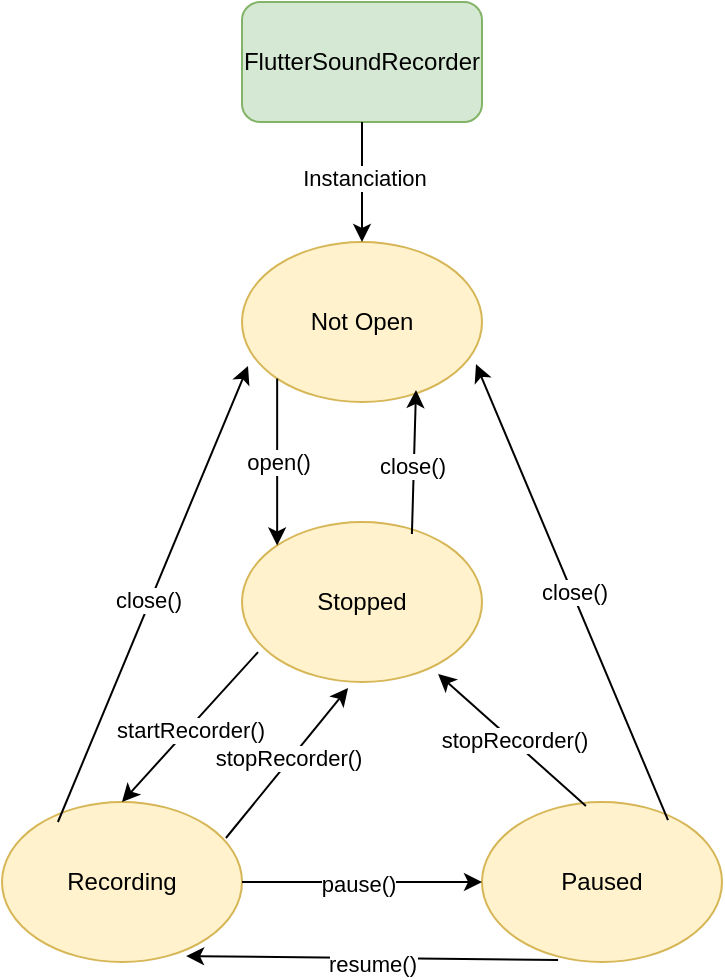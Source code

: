 <mxfile version="26.1.0">
  <diagram name="Page-1" id="MAxB2YevE9gOM-UdldaC">
    <mxGraphModel dx="930" dy="1112" grid="1" gridSize="10" guides="1" tooltips="1" connect="1" arrows="1" fold="1" page="1" pageScale="1" pageWidth="850" pageHeight="1100" math="0" shadow="0">
      <root>
        <mxCell id="0" />
        <mxCell id="1" parent="0" />
        <mxCell id="k9N3vJOCtD8czAS6pR8e-1" value="FlutterSoundRecorder" style="rounded=1;whiteSpace=wrap;html=1;fillColor=#d5e8d4;strokeColor=#82b366;" parent="1" vertex="1">
          <mxGeometry x="360" y="40" width="120" height="60" as="geometry" />
        </mxCell>
        <mxCell id="k9N3vJOCtD8czAS6pR8e-2" value="Not Open" style="ellipse;whiteSpace=wrap;html=1;fillColor=#fff2cc;strokeColor=#d6b656;" parent="1" vertex="1">
          <mxGeometry x="360" y="160" width="120" height="80" as="geometry" />
        </mxCell>
        <mxCell id="k9N3vJOCtD8czAS6pR8e-3" value="Stopped" style="ellipse;whiteSpace=wrap;html=1;fillColor=#fff2cc;strokeColor=#d6b656;" parent="1" vertex="1">
          <mxGeometry x="360" y="300" width="120" height="80" as="geometry" />
        </mxCell>
        <mxCell id="k9N3vJOCtD8czAS6pR8e-4" value="Recording" style="ellipse;whiteSpace=wrap;html=1;fillColor=#fff2cc;strokeColor=#d6b656;" parent="1" vertex="1">
          <mxGeometry x="240" y="440" width="120" height="80" as="geometry" />
        </mxCell>
        <mxCell id="k9N3vJOCtD8czAS6pR8e-5" value="Paused" style="ellipse;whiteSpace=wrap;html=1;fillColor=#fff2cc;strokeColor=#d6b656;" parent="1" vertex="1">
          <mxGeometry x="480" y="440" width="120" height="80" as="geometry" />
        </mxCell>
        <mxCell id="k9N3vJOCtD8czAS6pR8e-8" value="" style="endArrow=classic;html=1;rounded=0;exitX=0.5;exitY=1;exitDx=0;exitDy=0;entryX=0.5;entryY=0;entryDx=0;entryDy=0;" parent="1" source="k9N3vJOCtD8czAS6pR8e-1" target="k9N3vJOCtD8czAS6pR8e-2" edge="1">
          <mxGeometry width="50" height="50" relative="1" as="geometry">
            <mxPoint x="400" y="590" as="sourcePoint" />
            <mxPoint x="450" y="540" as="targetPoint" />
            <Array as="points" />
          </mxGeometry>
        </mxCell>
        <mxCell id="k9N3vJOCtD8czAS6pR8e-23" value="Instanciation" style="edgeLabel;html=1;align=center;verticalAlign=middle;resizable=0;points=[];" parent="k9N3vJOCtD8czAS6pR8e-8" vertex="1" connectable="0">
          <mxGeometry x="-0.067" y="1" relative="1" as="geometry">
            <mxPoint as="offset" />
          </mxGeometry>
        </mxCell>
        <mxCell id="k9N3vJOCtD8czAS6pR8e-9" value="open()" style="endArrow=classic;html=1;rounded=0;entryX=0;entryY=0;entryDx=0;entryDy=0;exitX=0;exitY=1;exitDx=0;exitDy=0;" parent="1" source="k9N3vJOCtD8czAS6pR8e-2" target="k9N3vJOCtD8czAS6pR8e-3" edge="1">
          <mxGeometry width="50" height="50" relative="1" as="geometry">
            <mxPoint x="350" y="240" as="sourcePoint" />
            <mxPoint x="450" y="540" as="targetPoint" />
            <Array as="points" />
          </mxGeometry>
        </mxCell>
        <mxCell id="k9N3vJOCtD8czAS6pR8e-10" value="" style="endArrow=classic;html=1;rounded=0;exitX=0.708;exitY=0.075;exitDx=0;exitDy=0;exitPerimeter=0;entryX=0.725;entryY=0.925;entryDx=0;entryDy=0;entryPerimeter=0;" parent="1" source="k9N3vJOCtD8czAS6pR8e-3" target="k9N3vJOCtD8czAS6pR8e-2" edge="1">
          <mxGeometry width="50" height="50" relative="1" as="geometry">
            <mxPoint x="390" y="590" as="sourcePoint" />
            <mxPoint x="440" y="540" as="targetPoint" />
          </mxGeometry>
        </mxCell>
        <mxCell id="k9N3vJOCtD8czAS6pR8e-11" value="close()" style="edgeLabel;html=1;align=center;verticalAlign=middle;resizable=0;points=[];" parent="k9N3vJOCtD8czAS6pR8e-10" vertex="1" connectable="0">
          <mxGeometry x="-0.056" y="1" relative="1" as="geometry">
            <mxPoint as="offset" />
          </mxGeometry>
        </mxCell>
        <mxCell id="k9N3vJOCtD8czAS6pR8e-13" value="" style="endArrow=classic;html=1;rounded=0;exitX=0.067;exitY=0.813;exitDx=0;exitDy=0;exitPerimeter=0;entryX=0.5;entryY=0;entryDx=0;entryDy=0;" parent="1" source="k9N3vJOCtD8czAS6pR8e-3" target="k9N3vJOCtD8czAS6pR8e-4" edge="1">
          <mxGeometry width="50" height="50" relative="1" as="geometry">
            <mxPoint x="390" y="590" as="sourcePoint" />
            <mxPoint x="440" y="540" as="targetPoint" />
          </mxGeometry>
        </mxCell>
        <mxCell id="k9N3vJOCtD8czAS6pR8e-14" value="startRecorder()" style="edgeLabel;html=1;align=center;verticalAlign=middle;resizable=0;points=[];" parent="k9N3vJOCtD8czAS6pR8e-13" vertex="1" connectable="0">
          <mxGeometry x="0.022" y="1" relative="1" as="geometry">
            <mxPoint as="offset" />
          </mxGeometry>
        </mxCell>
        <mxCell id="k9N3vJOCtD8czAS6pR8e-15" value="" style="endArrow=classic;html=1;rounded=0;exitX=0.933;exitY=0.225;exitDx=0;exitDy=0;exitPerimeter=0;entryX=0.442;entryY=1.038;entryDx=0;entryDy=0;entryPerimeter=0;" parent="1" source="k9N3vJOCtD8czAS6pR8e-4" target="k9N3vJOCtD8czAS6pR8e-3" edge="1">
          <mxGeometry width="50" height="50" relative="1" as="geometry">
            <mxPoint x="310" y="590" as="sourcePoint" />
            <mxPoint x="360" y="540" as="targetPoint" />
          </mxGeometry>
        </mxCell>
        <mxCell id="k9N3vJOCtD8czAS6pR8e-16" value="stopRecorder()" style="edgeLabel;html=1;align=center;verticalAlign=middle;resizable=0;points=[];" parent="k9N3vJOCtD8czAS6pR8e-15" vertex="1" connectable="0">
          <mxGeometry x="0.047" y="1" relative="1" as="geometry">
            <mxPoint as="offset" />
          </mxGeometry>
        </mxCell>
        <mxCell id="k9N3vJOCtD8czAS6pR8e-17" value="" style="endArrow=classic;html=1;rounded=0;exitX=1;exitY=0.5;exitDx=0;exitDy=0;entryX=0;entryY=0.5;entryDx=0;entryDy=0;" parent="1" source="k9N3vJOCtD8czAS6pR8e-4" target="k9N3vJOCtD8czAS6pR8e-5" edge="1">
          <mxGeometry width="50" height="50" relative="1" as="geometry">
            <mxPoint x="310" y="590" as="sourcePoint" />
            <mxPoint x="360" y="540" as="targetPoint" />
          </mxGeometry>
        </mxCell>
        <mxCell id="k9N3vJOCtD8czAS6pR8e-18" value="pause()" style="edgeLabel;html=1;align=center;verticalAlign=middle;resizable=0;points=[];" parent="k9N3vJOCtD8czAS6pR8e-17" vertex="1" connectable="0">
          <mxGeometry x="-0.033" y="-1" relative="1" as="geometry">
            <mxPoint as="offset" />
          </mxGeometry>
        </mxCell>
        <mxCell id="k9N3vJOCtD8czAS6pR8e-19" value="" style="endArrow=classic;html=1;rounded=0;exitX=0.317;exitY=0.988;exitDx=0;exitDy=0;exitPerimeter=0;entryX=0.767;entryY=0.963;entryDx=0;entryDy=0;entryPerimeter=0;" parent="1" source="k9N3vJOCtD8czAS6pR8e-5" target="k9N3vJOCtD8czAS6pR8e-4" edge="1">
          <mxGeometry width="50" height="50" relative="1" as="geometry">
            <mxPoint x="310" y="590" as="sourcePoint" />
            <mxPoint x="360" y="540" as="targetPoint" />
          </mxGeometry>
        </mxCell>
        <mxCell id="k9N3vJOCtD8czAS6pR8e-20" value="resume()" style="edgeLabel;html=1;align=center;verticalAlign=middle;resizable=0;points=[];" parent="k9N3vJOCtD8czAS6pR8e-19" vertex="1" connectable="0">
          <mxGeometry x="0.0" y="3" relative="1" as="geometry">
            <mxPoint as="offset" />
          </mxGeometry>
        </mxCell>
        <mxCell id="k9N3vJOCtD8czAS6pR8e-21" value="" style="endArrow=classic;html=1;rounded=0;exitX=0.433;exitY=0.025;exitDx=0;exitDy=0;exitPerimeter=0;entryX=0.817;entryY=0.95;entryDx=0;entryDy=0;entryPerimeter=0;" parent="1" source="k9N3vJOCtD8czAS6pR8e-5" target="k9N3vJOCtD8czAS6pR8e-3" edge="1">
          <mxGeometry width="50" height="50" relative="1" as="geometry">
            <mxPoint x="310" y="590" as="sourcePoint" />
            <mxPoint x="360" y="540" as="targetPoint" />
          </mxGeometry>
        </mxCell>
        <mxCell id="k9N3vJOCtD8czAS6pR8e-22" value="stopRecorder()" style="edgeLabel;html=1;align=center;verticalAlign=middle;resizable=0;points=[];" parent="k9N3vJOCtD8czAS6pR8e-21" vertex="1" connectable="0">
          <mxGeometry x="-0.015" y="-1" relative="1" as="geometry">
            <mxPoint as="offset" />
          </mxGeometry>
        </mxCell>
        <mxCell id="k9N3vJOCtD8czAS6pR8e-24" value="" style="endArrow=classic;html=1;rounded=0;exitX=0.233;exitY=0.125;exitDx=0;exitDy=0;exitPerimeter=0;entryX=0.025;entryY=0.775;entryDx=0;entryDy=0;entryPerimeter=0;" parent="1" source="k9N3vJOCtD8czAS6pR8e-4" target="k9N3vJOCtD8czAS6pR8e-2" edge="1">
          <mxGeometry width="50" height="50" relative="1" as="geometry">
            <mxPoint x="310" y="590" as="sourcePoint" />
            <mxPoint x="360" y="540" as="targetPoint" />
          </mxGeometry>
        </mxCell>
        <mxCell id="k9N3vJOCtD8czAS6pR8e-25" value="close()" style="edgeLabel;html=1;align=center;verticalAlign=middle;resizable=0;points=[];" parent="k9N3vJOCtD8czAS6pR8e-24" vertex="1" connectable="0">
          <mxGeometry x="-0.03" y="1" relative="1" as="geometry">
            <mxPoint as="offset" />
          </mxGeometry>
        </mxCell>
        <mxCell id="k9N3vJOCtD8czAS6pR8e-26" value="" style="endArrow=classic;html=1;rounded=0;exitX=0.775;exitY=0.113;exitDx=0;exitDy=0;exitPerimeter=0;entryX=0.975;entryY=0.763;entryDx=0;entryDy=0;entryPerimeter=0;" parent="1" source="k9N3vJOCtD8czAS6pR8e-5" target="k9N3vJOCtD8czAS6pR8e-2" edge="1">
          <mxGeometry width="50" height="50" relative="1" as="geometry">
            <mxPoint x="310" y="590" as="sourcePoint" />
            <mxPoint x="360" y="540" as="targetPoint" />
          </mxGeometry>
        </mxCell>
        <mxCell id="k9N3vJOCtD8czAS6pR8e-27" value="close()" style="edgeLabel;html=1;align=center;verticalAlign=middle;resizable=0;points=[];" parent="k9N3vJOCtD8czAS6pR8e-26" vertex="1" connectable="0">
          <mxGeometry x="0.008" relative="1" as="geometry">
            <mxPoint x="1" as="offset" />
          </mxGeometry>
        </mxCell>
      </root>
    </mxGraphModel>
  </diagram>
</mxfile>
